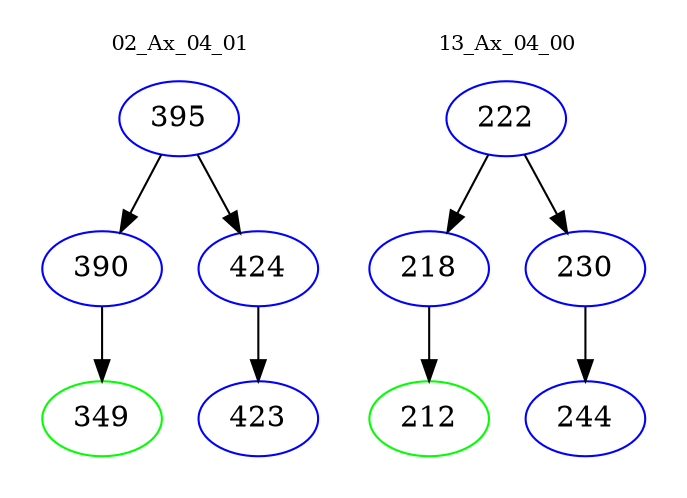 digraph{
subgraph cluster_0 {
color = white
label = "02_Ax_04_01";
fontsize=10;
T0_395 [label="395", color="blue"]
T0_395 -> T0_390 [color="black"]
T0_390 [label="390", color="blue"]
T0_390 -> T0_349 [color="black"]
T0_349 [label="349", color="green"]
T0_395 -> T0_424 [color="black"]
T0_424 [label="424", color="blue"]
T0_424 -> T0_423 [color="black"]
T0_423 [label="423", color="blue"]
}
subgraph cluster_1 {
color = white
label = "13_Ax_04_00";
fontsize=10;
T1_222 [label="222", color="blue"]
T1_222 -> T1_218 [color="black"]
T1_218 [label="218", color="blue"]
T1_218 -> T1_212 [color="black"]
T1_212 [label="212", color="green"]
T1_222 -> T1_230 [color="black"]
T1_230 [label="230", color="blue"]
T1_230 -> T1_244 [color="black"]
T1_244 [label="244", color="blue"]
}
}
